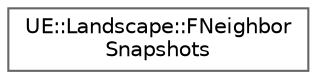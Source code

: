 digraph "Graphical Class Hierarchy"
{
 // INTERACTIVE_SVG=YES
 // LATEX_PDF_SIZE
  bgcolor="transparent";
  edge [fontname=Helvetica,fontsize=10,labelfontname=Helvetica,labelfontsize=10];
  node [fontname=Helvetica,fontsize=10,shape=box,height=0.2,width=0.4];
  rankdir="LR";
  Node0 [id="Node000000",label="UE::Landscape::FNeighbor\lSnapshots",height=0.2,width=0.4,color="grey40", fillcolor="white", style="filled",URL="$d5/dfc/structUE_1_1Landscape_1_1FNeighborSnapshots.html",tooltip=" "];
}
